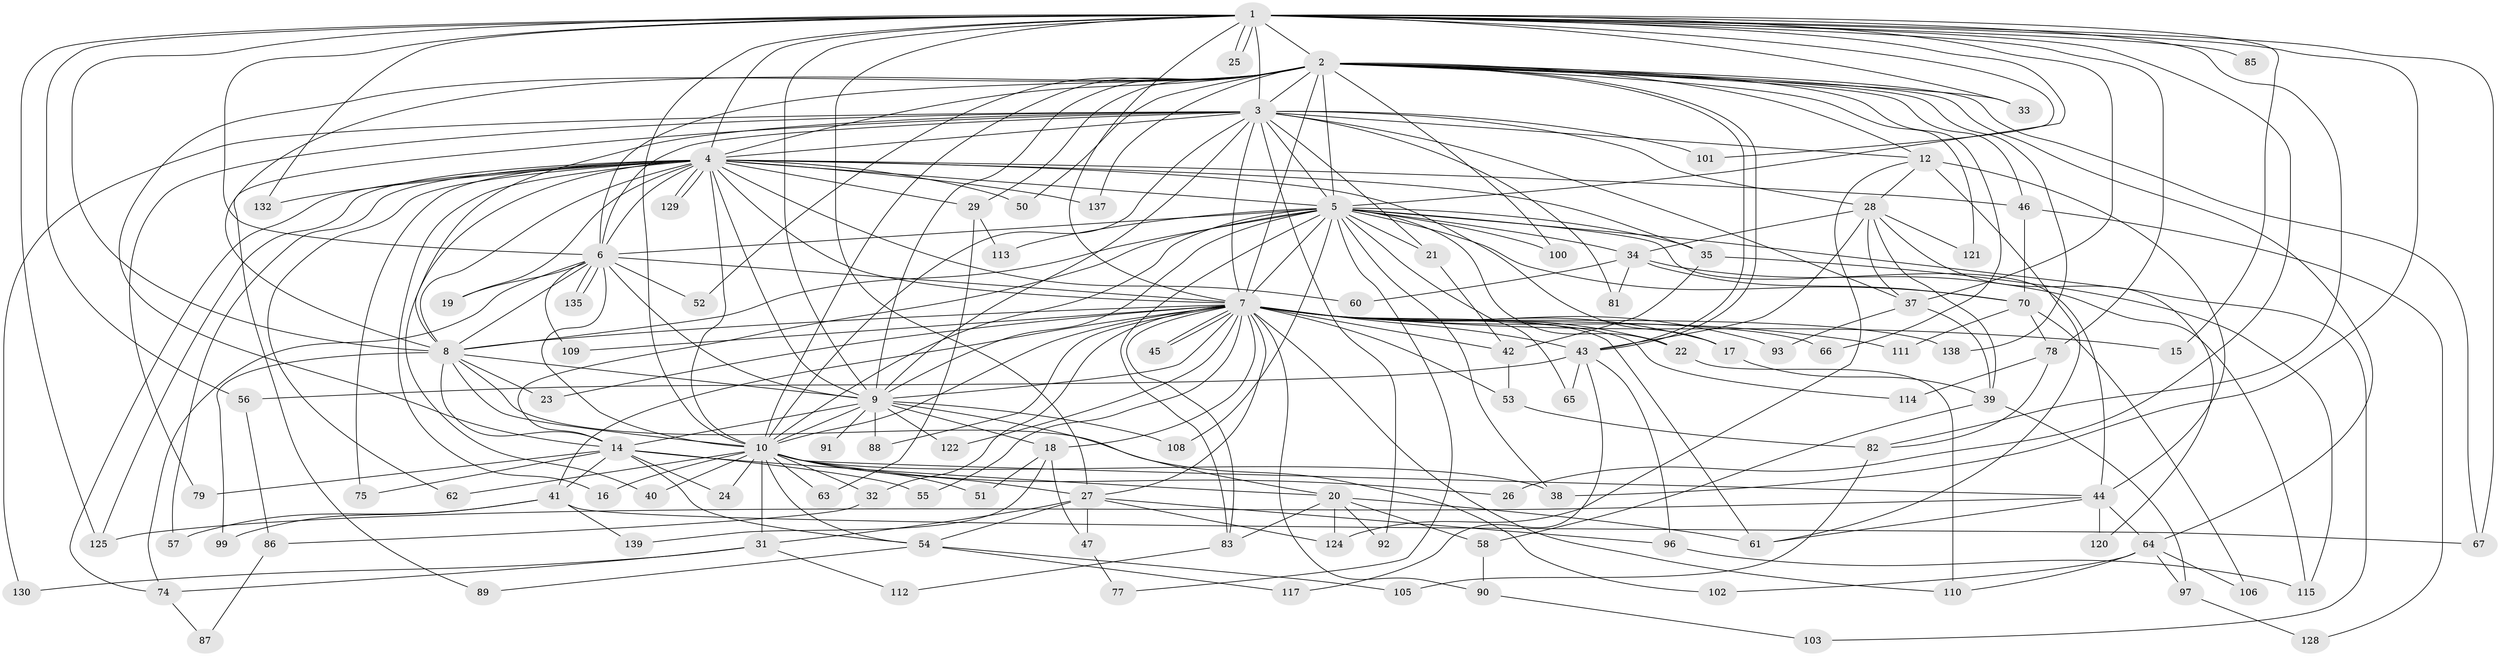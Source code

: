 // original degree distribution, {24: 0.0070921985815602835, 25: 0.0070921985815602835, 19: 0.0070921985815602835, 26: 0.014184397163120567, 22: 0.0070921985815602835, 16: 0.0070921985815602835, 36: 0.0070921985815602835, 14: 0.0070921985815602835, 15: 0.0070921985815602835, 8: 0.02127659574468085, 6: 0.06382978723404255, 2: 0.5531914893617021, 11: 0.0070921985815602835, 3: 0.14184397163120568, 5: 0.02127659574468085, 4: 0.11347517730496454, 7: 0.0070921985815602835}
// Generated by graph-tools (version 1.1) at 2025/41/03/06/25 10:41:37]
// undirected, 109 vertices, 263 edges
graph export_dot {
graph [start="1"]
  node [color=gray90,style=filled];
  1 [super="+11"];
  2 [super="+59"];
  3 [super="+94"];
  4 [super="+30"];
  5 [super="+36"];
  6 [super="+13"];
  7 [super="+116"];
  8 [super="+72"];
  9 [super="+69"];
  10 [super="+107"];
  12;
  14 [super="+71"];
  15;
  16;
  17 [super="+123"];
  18;
  19;
  20 [super="+84"];
  21;
  22;
  23;
  24;
  25;
  26;
  27 [super="+49"];
  28 [super="+76"];
  29;
  31;
  32;
  33;
  34;
  35;
  37 [super="+98"];
  38 [super="+73"];
  39;
  40;
  41 [super="+133"];
  42 [super="+134"];
  43 [super="+48"];
  44 [super="+68"];
  45;
  46;
  47;
  50;
  51;
  52;
  53;
  54 [super="+80"];
  55;
  56 [super="+127"];
  57;
  58;
  60;
  61 [super="+136"];
  62;
  63;
  64;
  65;
  66;
  67;
  70 [super="+95"];
  74 [super="+118"];
  75;
  77;
  78 [super="+104"];
  79;
  81;
  82;
  83 [super="+126"];
  85;
  86;
  87;
  88;
  89;
  90;
  91;
  92;
  93;
  96;
  97;
  99;
  100;
  101;
  102;
  103;
  105;
  106;
  108;
  109;
  110 [super="+119"];
  111;
  112;
  113;
  114;
  115 [super="+141"];
  117;
  120;
  121;
  122;
  124 [super="+131"];
  125 [super="+140"];
  128;
  129;
  130;
  132;
  135;
  137;
  138;
  139;
  1 -- 2;
  1 -- 3;
  1 -- 4;
  1 -- 5 [weight=2];
  1 -- 6;
  1 -- 7 [weight=2];
  1 -- 8;
  1 -- 9;
  1 -- 10 [weight=2];
  1 -- 25;
  1 -- 25;
  1 -- 26;
  1 -- 27;
  1 -- 33;
  1 -- 37;
  1 -- 56 [weight=2];
  1 -- 67;
  1 -- 82;
  1 -- 85 [weight=2];
  1 -- 101;
  1 -- 125;
  1 -- 132;
  1 -- 38;
  1 -- 78;
  1 -- 15;
  2 -- 3;
  2 -- 4;
  2 -- 5 [weight=2];
  2 -- 6;
  2 -- 7;
  2 -- 8;
  2 -- 9;
  2 -- 10;
  2 -- 12;
  2 -- 29;
  2 -- 33;
  2 -- 43;
  2 -- 43;
  2 -- 46;
  2 -- 50;
  2 -- 52;
  2 -- 64;
  2 -- 66;
  2 -- 67;
  2 -- 100;
  2 -- 121;
  2 -- 137;
  2 -- 138;
  2 -- 14;
  3 -- 4;
  3 -- 5;
  3 -- 6;
  3 -- 7;
  3 -- 8;
  3 -- 9;
  3 -- 10;
  3 -- 12;
  3 -- 21;
  3 -- 28;
  3 -- 79;
  3 -- 81;
  3 -- 89;
  3 -- 92;
  3 -- 101;
  3 -- 130;
  3 -- 37;
  4 -- 5 [weight=2];
  4 -- 6;
  4 -- 7;
  4 -- 8 [weight=2];
  4 -- 9;
  4 -- 10;
  4 -- 16;
  4 -- 17;
  4 -- 19;
  4 -- 29;
  4 -- 35;
  4 -- 40;
  4 -- 46;
  4 -- 57;
  4 -- 62;
  4 -- 75;
  4 -- 129;
  4 -- 129;
  4 -- 132;
  4 -- 137;
  4 -- 50;
  4 -- 74;
  4 -- 60;
  4 -- 125;
  5 -- 6;
  5 -- 7;
  5 -- 8;
  5 -- 9;
  5 -- 10;
  5 -- 14;
  5 -- 21;
  5 -- 22;
  5 -- 34;
  5 -- 35;
  5 -- 77;
  5 -- 83;
  5 -- 100;
  5 -- 108;
  5 -- 65;
  5 -- 113;
  5 -- 38;
  5 -- 103;
  5 -- 44;
  5 -- 70;
  6 -- 7;
  6 -- 8;
  6 -- 9;
  6 -- 10 [weight=2];
  6 -- 19;
  6 -- 52;
  6 -- 74;
  6 -- 109;
  6 -- 135;
  6 -- 135;
  7 -- 8;
  7 -- 9;
  7 -- 10;
  7 -- 15;
  7 -- 17;
  7 -- 18;
  7 -- 22;
  7 -- 23;
  7 -- 27;
  7 -- 32;
  7 -- 41;
  7 -- 45;
  7 -- 45;
  7 -- 53;
  7 -- 55;
  7 -- 66;
  7 -- 88;
  7 -- 90;
  7 -- 93;
  7 -- 109;
  7 -- 111;
  7 -- 114;
  7 -- 122;
  7 -- 138;
  7 -- 110;
  7 -- 43;
  7 -- 83;
  7 -- 42;
  7 -- 61;
  8 -- 9;
  8 -- 10;
  8 -- 14;
  8 -- 23;
  8 -- 99;
  8 -- 102;
  9 -- 10;
  9 -- 18;
  9 -- 20;
  9 -- 91 [weight=2];
  9 -- 108;
  9 -- 122;
  9 -- 88;
  9 -- 14;
  10 -- 16;
  10 -- 24;
  10 -- 26;
  10 -- 31;
  10 -- 32;
  10 -- 40;
  10 -- 44;
  10 -- 51;
  10 -- 54;
  10 -- 62;
  10 -- 63;
  10 -- 27;
  10 -- 38;
  12 -- 28;
  12 -- 61;
  12 -- 124;
  12 -- 44;
  14 -- 20;
  14 -- 24;
  14 -- 41;
  14 -- 54;
  14 -- 55;
  14 -- 75;
  14 -- 79;
  17 -- 39;
  18 -- 47;
  18 -- 51;
  18 -- 139;
  20 -- 58;
  20 -- 83;
  20 -- 92;
  20 -- 124;
  20 -- 61;
  21 -- 42;
  22 -- 110;
  27 -- 31;
  27 -- 47;
  27 -- 96;
  27 -- 54;
  27 -- 124;
  28 -- 34;
  28 -- 37;
  28 -- 39;
  28 -- 120;
  28 -- 121;
  28 -- 43;
  29 -- 63;
  29 -- 113;
  31 -- 112;
  31 -- 130;
  31 -- 74;
  32 -- 86;
  34 -- 60;
  34 -- 70;
  34 -- 81;
  34 -- 115;
  35 -- 42;
  35 -- 115;
  37 -- 39 [weight=2];
  37 -- 93;
  39 -- 58;
  39 -- 97;
  41 -- 57;
  41 -- 99;
  41 -- 139;
  41 -- 67;
  42 -- 53;
  43 -- 117;
  43 -- 56;
  43 -- 96;
  43 -- 65;
  44 -- 61;
  44 -- 64;
  44 -- 125;
  44 -- 120;
  46 -- 70;
  46 -- 128;
  47 -- 77;
  53 -- 82;
  54 -- 105;
  54 -- 89;
  54 -- 117;
  56 -- 86;
  58 -- 90;
  64 -- 97;
  64 -- 102;
  64 -- 106;
  64 -- 110;
  70 -- 78;
  70 -- 106;
  70 -- 111;
  74 -- 87;
  78 -- 114;
  78 -- 82;
  82 -- 105;
  83 -- 112;
  86 -- 87;
  90 -- 103;
  96 -- 115;
  97 -- 128;
}
